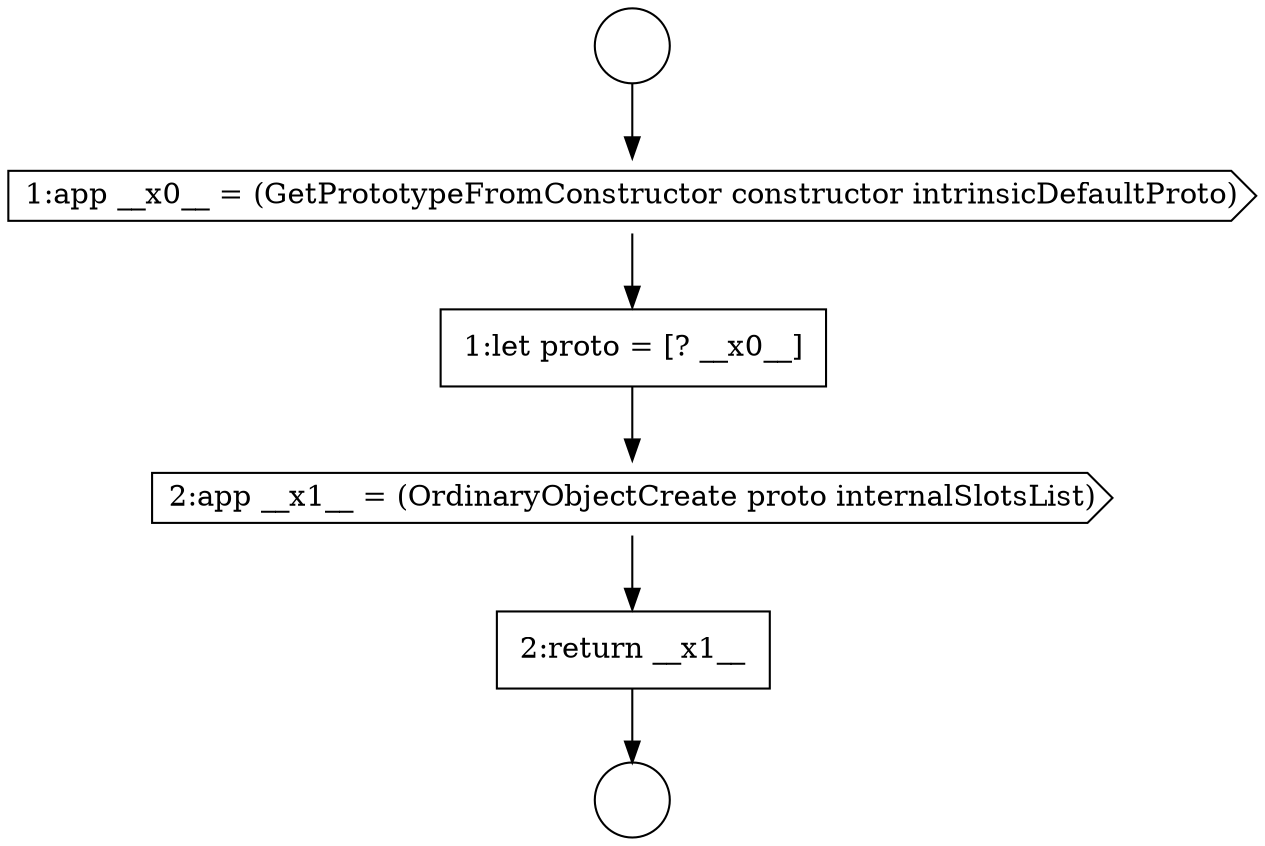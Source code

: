 digraph {
  node2210 [shape=cds, label=<<font color="black">2:app __x1__ = (OrdinaryObjectCreate proto internalSlotsList)</font>> color="black" fillcolor="white" style=filled]
  node2211 [shape=none, margin=0, label=<<font color="black">
    <table border="0" cellborder="1" cellspacing="0" cellpadding="10">
      <tr><td align="left">2:return __x1__</td></tr>
    </table>
  </font>> color="black" fillcolor="white" style=filled]
  node2208 [shape=cds, label=<<font color="black">1:app __x0__ = (GetPrototypeFromConstructor constructor intrinsicDefaultProto)</font>> color="black" fillcolor="white" style=filled]
  node2207 [shape=circle label=" " color="black" fillcolor="white" style=filled]
  node2209 [shape=none, margin=0, label=<<font color="black">
    <table border="0" cellborder="1" cellspacing="0" cellpadding="10">
      <tr><td align="left">1:let proto = [? __x0__]</td></tr>
    </table>
  </font>> color="black" fillcolor="white" style=filled]
  node2206 [shape=circle label=" " color="black" fillcolor="white" style=filled]
  node2206 -> node2208 [ color="black"]
  node2208 -> node2209 [ color="black"]
  node2209 -> node2210 [ color="black"]
  node2210 -> node2211 [ color="black"]
  node2211 -> node2207 [ color="black"]
}
